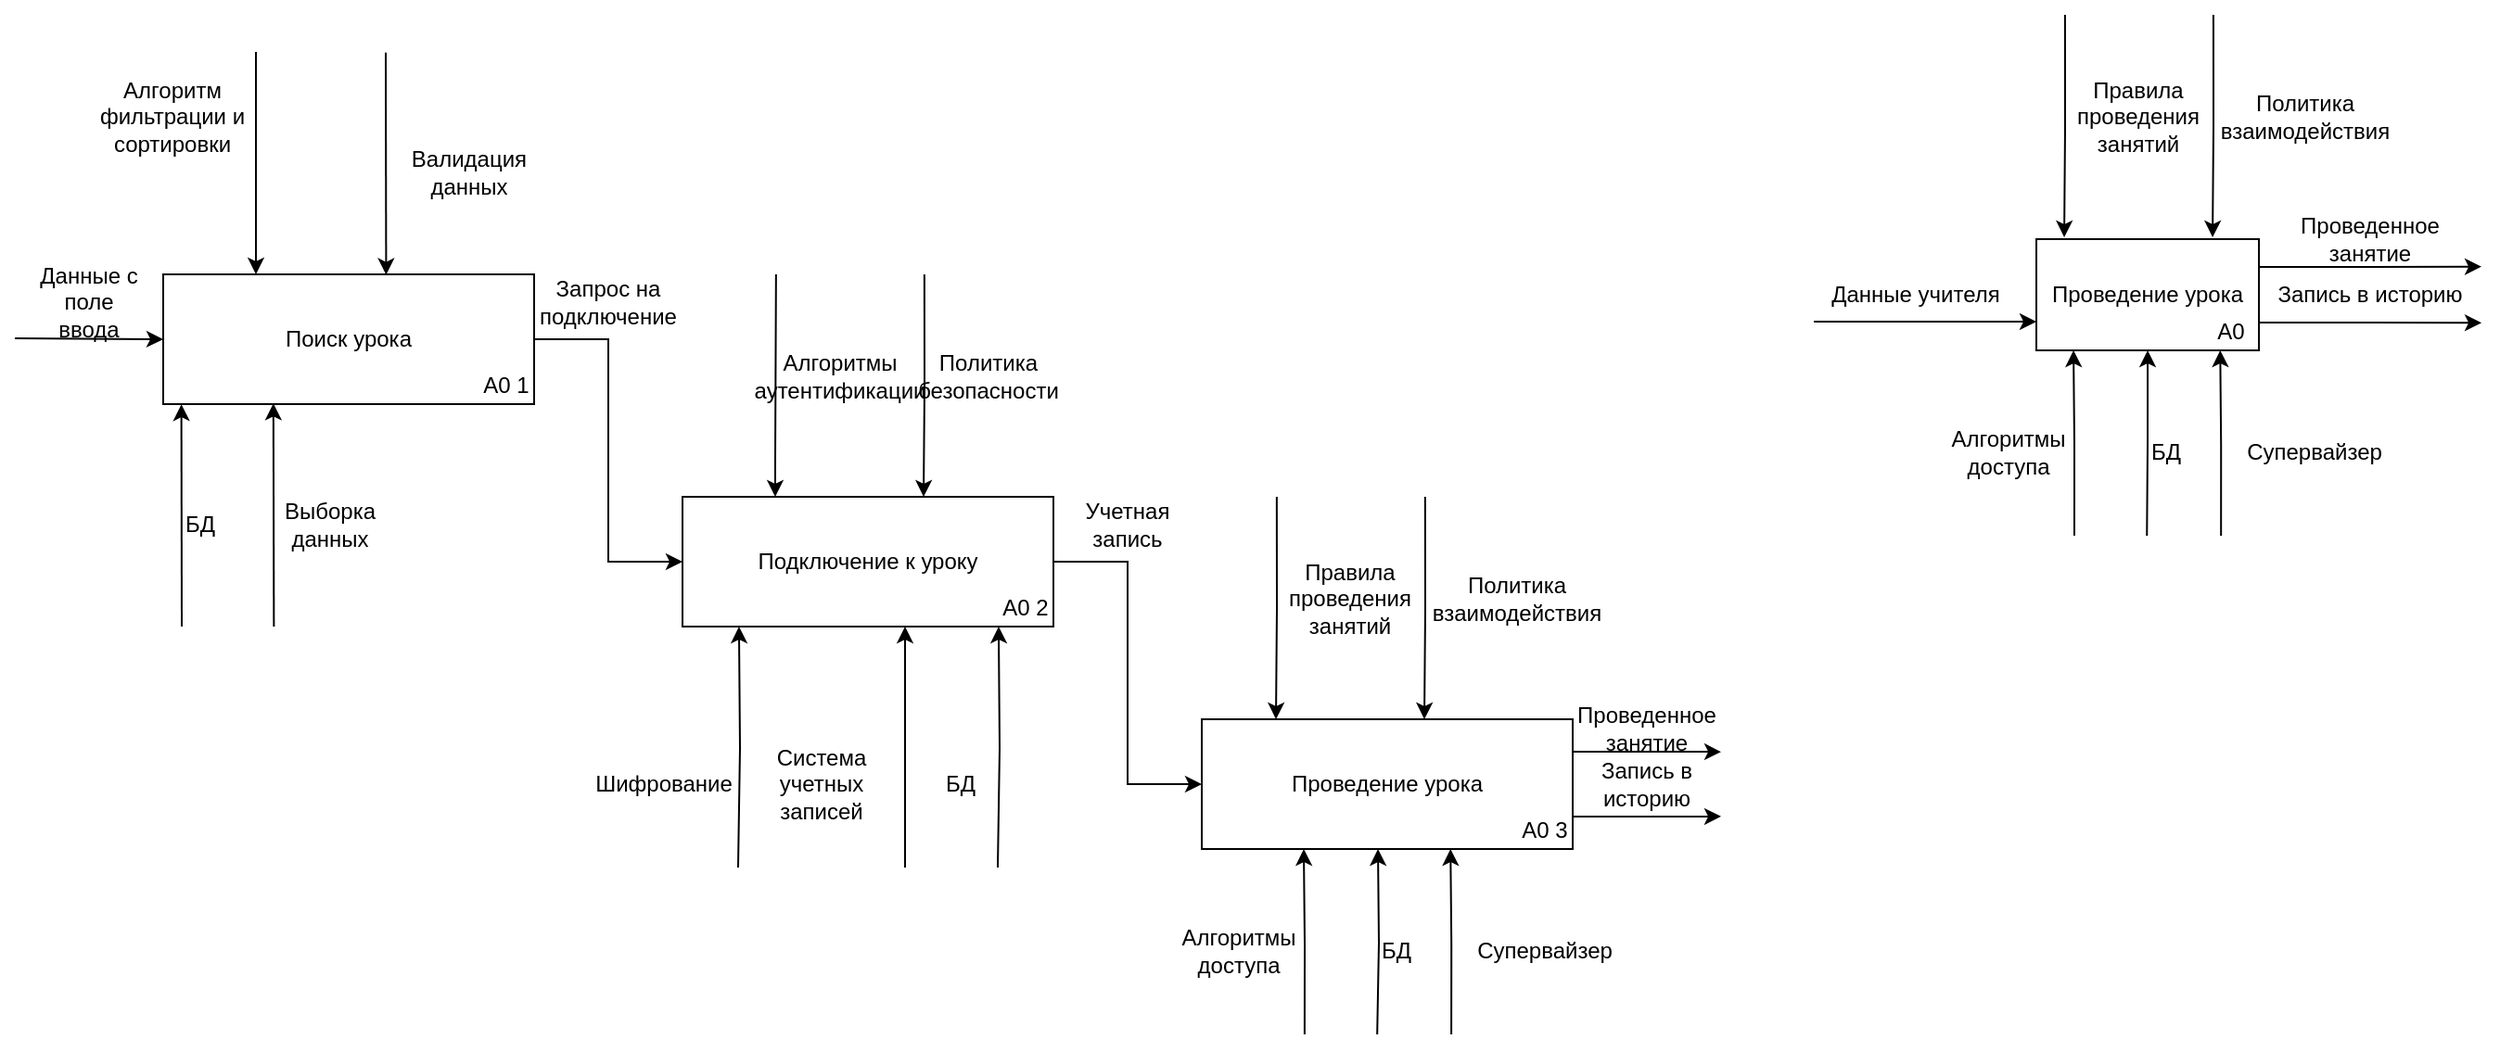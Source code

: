 <mxfile version="24.7.16">
  <diagram name="Page-1" id="90a13364-a465-7bf4-72fc-28e22215d7a0">
    <mxGraphModel dx="421" dy="833" grid="1" gridSize="10" guides="1" tooltips="1" connect="0" arrows="1" fold="1" page="1" pageScale="1.5" pageWidth="1169" pageHeight="826" background="none" math="0" shadow="0">
      <root>
        <mxCell id="0" style=";html=1;" />
        <mxCell id="1" style=";html=1;" parent="0" />
        <mxCell id="KG9s4l7ee__vT4cOAfEA-165" style="edgeStyle=orthogonalEdgeStyle;rounded=0;orthogonalLoop=1;jettySize=auto;html=1;exitX=0.25;exitY=0;exitDx=0;exitDy=0;endArrow=none;endFill=0;startArrow=classic;startFill=1;" parent="1" source="Ozx-jgDvl9_Sezy_uxW_-36" edge="1">
          <mxGeometry relative="1" as="geometry">
            <mxPoint x="510.429" y="170" as="targetPoint" />
            <Array as="points">
              <mxPoint x="510" y="270" />
              <mxPoint x="510" y="270" />
            </Array>
          </mxGeometry>
        </mxCell>
        <mxCell id="KG9s4l7ee__vT4cOAfEA-169" style="edgeStyle=orthogonalEdgeStyle;rounded=0;orthogonalLoop=1;jettySize=auto;html=1;exitX=0.25;exitY=1;exitDx=0;exitDy=0;startArrow=classic;startFill=1;endArrow=none;endFill=0;" parent="1" edge="1">
          <mxGeometry relative="1" as="geometry">
            <mxPoint x="489.996" y="490.0" as="targetPoint" />
            <mxPoint x="490.47" y="360" as="sourcePoint" />
          </mxGeometry>
        </mxCell>
        <mxCell id="KG9s4l7ee__vT4cOAfEA-173" style="edgeStyle=orthogonalEdgeStyle;rounded=0;orthogonalLoop=1;jettySize=auto;html=1;exitX=1;exitY=0.5;exitDx=0;exitDy=0;entryX=0;entryY=0.5;entryDx=0;entryDy=0;" parent="1" source="Ozx-jgDvl9_Sezy_uxW_-36" target="Ozx-jgDvl9_Sezy_uxW_-37" edge="1">
          <mxGeometry relative="1" as="geometry" />
        </mxCell>
        <mxCell id="Ozx-jgDvl9_Sezy_uxW_-36" value="Подключение к уроку" style="rounded=0;whiteSpace=wrap;html=1;" parent="1" vertex="1">
          <mxGeometry x="460" y="290" width="200" height="70" as="geometry" />
        </mxCell>
        <mxCell id="KG9s4l7ee__vT4cOAfEA-174" style="edgeStyle=orthogonalEdgeStyle;rounded=0;orthogonalLoop=1;jettySize=auto;html=1;exitX=1;exitY=0.25;exitDx=0;exitDy=0;" parent="1" source="Ozx-jgDvl9_Sezy_uxW_-37" edge="1">
          <mxGeometry relative="1" as="geometry">
            <mxPoint x="1020" y="427.571" as="targetPoint" />
          </mxGeometry>
        </mxCell>
        <mxCell id="KG9s4l7ee__vT4cOAfEA-177" style="edgeStyle=orthogonalEdgeStyle;rounded=0;orthogonalLoop=1;jettySize=auto;html=1;exitX=1;exitY=0.75;exitDx=0;exitDy=0;" parent="1" source="Ozx-jgDvl9_Sezy_uxW_-37" edge="1">
          <mxGeometry relative="1" as="geometry">
            <mxPoint x="1020" y="462.429" as="targetPoint" />
          </mxGeometry>
        </mxCell>
        <mxCell id="Ozx-jgDvl9_Sezy_uxW_-37" value="Проведение урока" style="rounded=0;whiteSpace=wrap;html=1;" parent="1" vertex="1">
          <mxGeometry x="740" y="410" width="200" height="70" as="geometry" />
        </mxCell>
        <mxCell id="KG9s4l7ee__vT4cOAfEA-105" style="edgeStyle=orthogonalEdgeStyle;rounded=0;orthogonalLoop=1;jettySize=auto;html=1;exitX=1;exitY=0.25;exitDx=0;exitDy=0;" parent="1" source="KG9s4l7ee__vT4cOAfEA-100" edge="1">
          <mxGeometry relative="1" as="geometry">
            <mxPoint x="1430.03" y="165.857" as="targetPoint" />
          </mxGeometry>
        </mxCell>
        <mxCell id="KG9s4l7ee__vT4cOAfEA-106" style="edgeStyle=orthogonalEdgeStyle;rounded=0;orthogonalLoop=1;jettySize=auto;html=1;exitX=1;exitY=0.75;exitDx=0;exitDy=0;" parent="1" source="KG9s4l7ee__vT4cOAfEA-100" edge="1">
          <mxGeometry relative="1" as="geometry">
            <mxPoint x="1430.03" y="196.143" as="targetPoint" />
          </mxGeometry>
        </mxCell>
        <mxCell id="KG9s4l7ee__vT4cOAfEA-110" style="edgeStyle=orthogonalEdgeStyle;rounded=0;orthogonalLoop=1;jettySize=auto;html=1;exitX=0;exitY=0.75;exitDx=0;exitDy=0;startArrow=classic;startFill=1;endArrow=none;endFill=0;" parent="1" edge="1">
          <mxGeometry relative="1" as="geometry">
            <mxPoint x="1070.03" y="195.51" as="targetPoint" />
            <mxPoint x="1190" y="195.51" as="sourcePoint" />
          </mxGeometry>
        </mxCell>
        <mxCell id="KG9s4l7ee__vT4cOAfEA-116" style="edgeStyle=orthogonalEdgeStyle;rounded=0;orthogonalLoop=1;jettySize=auto;html=1;exitX=0.25;exitY=1;exitDx=0;exitDy=0;startArrow=classic;startFill=1;endArrow=none;endFill=0;" parent="1" edge="1">
          <mxGeometry relative="1" as="geometry">
            <mxPoint x="1210.479" y="311" as="targetPoint" />
            <mxPoint x="1210.028" y="211" as="sourcePoint" />
          </mxGeometry>
        </mxCell>
        <mxCell id="KG9s4l7ee__vT4cOAfEA-117" style="edgeStyle=orthogonalEdgeStyle;rounded=0;orthogonalLoop=1;jettySize=auto;html=1;exitX=0.75;exitY=1;exitDx=0;exitDy=0;endArrow=none;endFill=0;startArrow=classic;startFill=1;" parent="1" edge="1">
          <mxGeometry relative="1" as="geometry">
            <mxPoint x="1289.579" y="311" as="targetPoint" />
            <mxPoint x="1289.142" y="211" as="sourcePoint" />
          </mxGeometry>
        </mxCell>
        <mxCell id="KG9s4l7ee__vT4cOAfEA-129" style="edgeStyle=orthogonalEdgeStyle;rounded=0;orthogonalLoop=1;jettySize=auto;html=1;exitX=0.5;exitY=1;exitDx=0;exitDy=0;startArrow=classic;startFill=1;endArrow=none;endFill=0;" parent="1" source="KG9s4l7ee__vT4cOAfEA-100" edge="1">
          <mxGeometry relative="1" as="geometry">
            <mxPoint x="1249.618" y="311" as="targetPoint" />
          </mxGeometry>
        </mxCell>
        <mxCell id="KG9s4l7ee__vT4cOAfEA-100" value="Проведение урока" style="rounded=0;whiteSpace=wrap;html=1;" parent="1" vertex="1">
          <mxGeometry x="1190" y="151" width="120.03" height="60" as="geometry" />
        </mxCell>
        <mxCell id="KG9s4l7ee__vT4cOAfEA-111" value="Данные учителя" style="text;html=1;align=center;verticalAlign=middle;whiteSpace=wrap;rounded=0;" parent="1" vertex="1">
          <mxGeometry x="1070" y="166" width="109.97" height="30" as="geometry" />
        </mxCell>
        <mxCell id="KG9s4l7ee__vT4cOAfEA-115" value="Проведенное занятие" style="text;html=1;align=center;verticalAlign=middle;whiteSpace=wrap;rounded=0;" parent="1" vertex="1">
          <mxGeometry x="1310.03" y="136" width="120" height="30" as="geometry" />
        </mxCell>
        <mxCell id="KG9s4l7ee__vT4cOAfEA-118" value="Алгоритмы доступа" style="text;html=1;align=center;verticalAlign=middle;whiteSpace=wrap;rounded=0;" parent="1" vertex="1">
          <mxGeometry x="1145.03" y="251" width="60" height="30" as="geometry" />
        </mxCell>
        <mxCell id="KG9s4l7ee__vT4cOAfEA-119" value="Супервайзер" style="text;html=1;align=center;verticalAlign=middle;whiteSpace=wrap;rounded=0;" parent="1" vertex="1">
          <mxGeometry x="1310" y="251" width="60" height="30" as="geometry" />
        </mxCell>
        <mxCell id="KG9s4l7ee__vT4cOAfEA-124" value="А0" style="text;html=1;align=center;verticalAlign=middle;whiteSpace=wrap;rounded=0;" parent="1" vertex="1">
          <mxGeometry x="1280" y="191" width="30" height="20" as="geometry" />
        </mxCell>
        <mxCell id="KG9s4l7ee__vT4cOAfEA-125" value="Запись в историю" style="text;html=1;align=center;verticalAlign=middle;whiteSpace=wrap;rounded=0;" parent="1" vertex="1">
          <mxGeometry x="1310.03" y="166" width="120" height="30" as="geometry" />
        </mxCell>
        <mxCell id="KG9s4l7ee__vT4cOAfEA-130" value="БД" style="text;html=1;align=center;verticalAlign=middle;whiteSpace=wrap;rounded=0;" parent="1" vertex="1">
          <mxGeometry x="1230.03" y="251" width="60" height="30" as="geometry" />
        </mxCell>
        <mxCell id="KG9s4l7ee__vT4cOAfEA-160" style="edgeStyle=orthogonalEdgeStyle;rounded=0;orthogonalLoop=1;jettySize=auto;html=1;exitX=1;exitY=0.5;exitDx=0;exitDy=0;entryX=0;entryY=0.5;entryDx=0;entryDy=0;" parent="1" source="KG9s4l7ee__vT4cOAfEA-148" target="Ozx-jgDvl9_Sezy_uxW_-36" edge="1">
          <mxGeometry relative="1" as="geometry" />
        </mxCell>
        <mxCell id="KG9s4l7ee__vT4cOAfEA-161" style="edgeStyle=orthogonalEdgeStyle;rounded=0;orthogonalLoop=1;jettySize=auto;html=1;exitX=0;exitY=0.5;exitDx=0;exitDy=0;startArrow=classic;startFill=1;endArrow=none;endFill=0;" parent="1" source="KG9s4l7ee__vT4cOAfEA-148" edge="1">
          <mxGeometry relative="1" as="geometry">
            <mxPoint x="100" y="204.5" as="targetPoint" />
          </mxGeometry>
        </mxCell>
        <mxCell id="KG9s4l7ee__vT4cOAfEA-148" value="Поиск урока" style="rounded=0;whiteSpace=wrap;html=1;" parent="1" vertex="1">
          <mxGeometry x="180" y="170" width="200" height="70" as="geometry" />
        </mxCell>
        <mxCell id="KG9s4l7ee__vT4cOAfEA-149" value="" style="endArrow=classic;html=1;rounded=0;entryX=0.25;entryY=0;entryDx=0;entryDy=0;" parent="1" target="KG9s4l7ee__vT4cOAfEA-148" edge="1">
          <mxGeometry width="50" height="50" relative="1" as="geometry">
            <mxPoint x="230" y="50" as="sourcePoint" />
            <mxPoint x="310" y="250" as="targetPoint" />
          </mxGeometry>
        </mxCell>
        <mxCell id="KG9s4l7ee__vT4cOAfEA-150" value="Алгоритм фильтрации и сортировки" style="text;html=1;align=center;verticalAlign=middle;whiteSpace=wrap;rounded=0;" parent="1" vertex="1">
          <mxGeometry x="140" y="70" width="90" height="30" as="geometry" />
        </mxCell>
        <mxCell id="KG9s4l7ee__vT4cOAfEA-152" value="" style="endArrow=classic;html=1;rounded=0;entryX=0.601;entryY=0.004;entryDx=0;entryDy=0;entryPerimeter=0;" parent="1" target="KG9s4l7ee__vT4cOAfEA-148" edge="1">
          <mxGeometry width="50" height="50" relative="1" as="geometry">
            <mxPoint x="300" y="50.4" as="sourcePoint" />
            <mxPoint x="300" y="170.4" as="targetPoint" />
          </mxGeometry>
        </mxCell>
        <mxCell id="KG9s4l7ee__vT4cOAfEA-153" value="Валидация данных" style="text;html=1;align=center;verticalAlign=middle;whiteSpace=wrap;rounded=0;" parent="1" vertex="1">
          <mxGeometry x="300" y="100" width="90" height="30" as="geometry" />
        </mxCell>
        <mxCell id="KG9s4l7ee__vT4cOAfEA-156" value="" style="endArrow=classic;html=1;rounded=0;entryX=0.297;entryY=0.995;entryDx=0;entryDy=0;entryPerimeter=0;" parent="1" target="KG9s4l7ee__vT4cOAfEA-148" edge="1">
          <mxGeometry width="50" height="50" relative="1" as="geometry">
            <mxPoint x="239.68" y="360" as="sourcePoint" />
            <mxPoint x="240" y="240" as="targetPoint" />
          </mxGeometry>
        </mxCell>
        <mxCell id="KG9s4l7ee__vT4cOAfEA-157" value="Выборка данных" style="text;html=1;align=center;verticalAlign=middle;whiteSpace=wrap;rounded=0;" parent="1" vertex="1">
          <mxGeometry x="240.06" y="290" width="60" height="30" as="geometry" />
        </mxCell>
        <mxCell id="KG9s4l7ee__vT4cOAfEA-158" value="" style="endArrow=classic;html=1;rounded=0;entryX=0.049;entryY=1.001;entryDx=0;entryDy=0;entryPerimeter=0;" parent="1" target="KG9s4l7ee__vT4cOAfEA-148" edge="1">
          <mxGeometry width="50" height="50" relative="1" as="geometry">
            <mxPoint x="190" y="360" as="sourcePoint" />
            <mxPoint x="190" y="240" as="targetPoint" />
          </mxGeometry>
        </mxCell>
        <mxCell id="KG9s4l7ee__vT4cOAfEA-159" value="БД" style="text;html=1;align=center;verticalAlign=middle;whiteSpace=wrap;rounded=0;" parent="1" vertex="1">
          <mxGeometry x="190" y="295" width="20" height="20" as="geometry" />
        </mxCell>
        <mxCell id="KG9s4l7ee__vT4cOAfEA-163" value="Данные с поле ввода" style="text;html=1;align=center;verticalAlign=middle;whiteSpace=wrap;rounded=0;" parent="1" vertex="1">
          <mxGeometry x="110" y="170" width="60" height="30" as="geometry" />
        </mxCell>
        <mxCell id="KG9s4l7ee__vT4cOAfEA-164" value="Запрос на подключение" style="text;html=1;align=center;verticalAlign=middle;whiteSpace=wrap;rounded=0;" parent="1" vertex="1">
          <mxGeometry x="390" y="170" width="60" height="30" as="geometry" />
        </mxCell>
        <mxCell id="KG9s4l7ee__vT4cOAfEA-167" style="edgeStyle=orthogonalEdgeStyle;rounded=0;orthogonalLoop=1;jettySize=auto;html=1;exitX=0.25;exitY=0;exitDx=0;exitDy=0;endArrow=none;endFill=0;startArrow=classic;startFill=1;" parent="1" edge="1">
          <mxGeometry relative="1" as="geometry">
            <mxPoint x="590.429" y="170" as="targetPoint" />
            <mxPoint x="590" y="290" as="sourcePoint" />
          </mxGeometry>
        </mxCell>
        <mxCell id="KG9s4l7ee__vT4cOAfEA-170" value="БД" style="text;html=1;align=center;verticalAlign=middle;whiteSpace=wrap;rounded=0;" parent="1" vertex="1">
          <mxGeometry x="580" y="430" width="60" height="30" as="geometry" />
        </mxCell>
        <mxCell id="KG9s4l7ee__vT4cOAfEA-171" style="edgeStyle=orthogonalEdgeStyle;rounded=0;orthogonalLoop=1;jettySize=auto;html=1;startArrow=classic;startFill=1;endArrow=none;endFill=0;" parent="1" edge="1">
          <mxGeometry relative="1" as="geometry">
            <mxPoint x="580" y="490" as="targetPoint" />
            <mxPoint x="580" y="360" as="sourcePoint" />
            <Array as="points">
              <mxPoint x="580" y="360" />
            </Array>
          </mxGeometry>
        </mxCell>
        <mxCell id="KG9s4l7ee__vT4cOAfEA-172" value="Система учетных записей" style="text;html=1;align=center;verticalAlign=middle;whiteSpace=wrap;rounded=0;" parent="1" vertex="1">
          <mxGeometry x="500" y="430" width="70" height="30" as="geometry" />
        </mxCell>
        <mxCell id="KG9s4l7ee__vT4cOAfEA-175" value="Проведенное занятие" style="text;html=1;align=center;verticalAlign=middle;whiteSpace=wrap;rounded=0;" parent="1" vertex="1">
          <mxGeometry x="940" y="400" width="80" height="30" as="geometry" />
        </mxCell>
        <mxCell id="KG9s4l7ee__vT4cOAfEA-176" value="Запись в историю" style="text;html=1;align=center;verticalAlign=middle;whiteSpace=wrap;rounded=0;" parent="1" vertex="1">
          <mxGeometry x="940" y="430" width="80" height="30" as="geometry" />
        </mxCell>
        <mxCell id="KG9s4l7ee__vT4cOAfEA-178" value="Учетная запись" style="text;html=1;align=center;verticalAlign=middle;whiteSpace=wrap;rounded=0;" parent="1" vertex="1">
          <mxGeometry x="670" y="292.5" width="60" height="25" as="geometry" />
        </mxCell>
        <mxCell id="KG9s4l7ee__vT4cOAfEA-179" value="Правила проведения занятий" style="text;html=1;align=center;verticalAlign=middle;whiteSpace=wrap;rounded=0;" parent="1" vertex="1">
          <mxGeometry x="790" y="330" width="60" height="30" as="geometry" />
        </mxCell>
        <mxCell id="KG9s4l7ee__vT4cOAfEA-180" value="&lt;font style=&quot;font-size: 12px;&quot;&gt;Алгоритмы аутентификации&lt;/font&gt;" style="text;html=1;align=center;verticalAlign=middle;whiteSpace=wrap;rounded=0;" parent="1" vertex="1">
          <mxGeometry x="525" y="210" width="40" height="30" as="geometry" />
        </mxCell>
        <mxCell id="KG9s4l7ee__vT4cOAfEA-181" style="edgeStyle=orthogonalEdgeStyle;rounded=0;orthogonalLoop=1;jettySize=auto;html=1;exitX=0.25;exitY=0;exitDx=0;exitDy=0;endArrow=none;endFill=0;startArrow=classic;startFill=1;" parent="1" edge="1">
          <mxGeometry relative="1" as="geometry">
            <mxPoint x="780.429" y="290" as="targetPoint" />
            <mxPoint x="780" y="410" as="sourcePoint" />
          </mxGeometry>
        </mxCell>
        <mxCell id="KG9s4l7ee__vT4cOAfEA-184" style="edgeStyle=orthogonalEdgeStyle;rounded=0;orthogonalLoop=1;jettySize=auto;html=1;exitX=0.25;exitY=0;exitDx=0;exitDy=0;endArrow=none;endFill=0;startArrow=classic;startFill=1;" parent="1" edge="1">
          <mxGeometry relative="1" as="geometry">
            <mxPoint x="860.429" y="290" as="targetPoint" />
            <mxPoint x="860" y="410" as="sourcePoint" />
          </mxGeometry>
        </mxCell>
        <mxCell id="KG9s4l7ee__vT4cOAfEA-185" value="Политика взаимодействия" style="text;html=1;align=center;verticalAlign=middle;whiteSpace=wrap;rounded=0;" parent="1" vertex="1">
          <mxGeometry x="880" y="330" width="60" height="30" as="geometry" />
        </mxCell>
        <mxCell id="KG9s4l7ee__vT4cOAfEA-186" value="Политика безопасности" style="text;html=1;align=center;verticalAlign=middle;whiteSpace=wrap;rounded=0;" parent="1" vertex="1">
          <mxGeometry x="595" y="210" width="60" height="30" as="geometry" />
        </mxCell>
        <mxCell id="KG9s4l7ee__vT4cOAfEA-189" style="edgeStyle=orthogonalEdgeStyle;rounded=0;orthogonalLoop=1;jettySize=auto;html=1;exitX=0.25;exitY=1;exitDx=0;exitDy=0;startArrow=classic;startFill=1;endArrow=none;endFill=0;" parent="1" edge="1">
          <mxGeometry relative="1" as="geometry">
            <mxPoint x="795.449" y="580" as="targetPoint" />
            <mxPoint x="794.997" y="480" as="sourcePoint" />
          </mxGeometry>
        </mxCell>
        <mxCell id="KG9s4l7ee__vT4cOAfEA-190" style="edgeStyle=orthogonalEdgeStyle;rounded=0;orthogonalLoop=1;jettySize=auto;html=1;exitX=0.75;exitY=1;exitDx=0;exitDy=0;endArrow=none;endFill=0;startArrow=classic;startFill=1;" parent="1" edge="1">
          <mxGeometry relative="1" as="geometry">
            <mxPoint x="874.549" y="580" as="targetPoint" />
            <mxPoint x="874.113" y="480" as="sourcePoint" />
          </mxGeometry>
        </mxCell>
        <mxCell id="KG9s4l7ee__vT4cOAfEA-191" style="edgeStyle=orthogonalEdgeStyle;rounded=0;orthogonalLoop=1;jettySize=auto;html=1;exitX=0.5;exitY=1;exitDx=0;exitDy=0;startArrow=classic;startFill=1;endArrow=none;endFill=0;" parent="1" edge="1">
          <mxGeometry relative="1" as="geometry">
            <mxPoint x="834.588" y="580" as="targetPoint" />
            <mxPoint x="835" y="480" as="sourcePoint" />
          </mxGeometry>
        </mxCell>
        <mxCell id="KG9s4l7ee__vT4cOAfEA-192" value="Алгоритмы доступа" style="text;html=1;align=center;verticalAlign=middle;whiteSpace=wrap;rounded=0;" parent="1" vertex="1">
          <mxGeometry x="730" y="520" width="60" height="30" as="geometry" />
        </mxCell>
        <mxCell id="KG9s4l7ee__vT4cOAfEA-193" value="Супервайзер" style="text;html=1;align=center;verticalAlign=middle;whiteSpace=wrap;rounded=0;" parent="1" vertex="1">
          <mxGeometry x="894.97" y="520" width="60" height="30" as="geometry" />
        </mxCell>
        <mxCell id="KG9s4l7ee__vT4cOAfEA-194" value="БД" style="text;html=1;align=center;verticalAlign=middle;whiteSpace=wrap;rounded=0;" parent="1" vertex="1">
          <mxGeometry x="815" y="520" width="60" height="30" as="geometry" />
        </mxCell>
        <mxCell id="KG9s4l7ee__vT4cOAfEA-195" value="Правила проведения занятий" style="text;html=1;align=center;verticalAlign=middle;whiteSpace=wrap;rounded=0;" parent="1" vertex="1">
          <mxGeometry x="1215.03" y="70" width="60" height="30" as="geometry" />
        </mxCell>
        <mxCell id="KG9s4l7ee__vT4cOAfEA-196" style="edgeStyle=orthogonalEdgeStyle;rounded=0;orthogonalLoop=1;jettySize=auto;html=1;exitX=0.25;exitY=0;exitDx=0;exitDy=0;endArrow=none;endFill=0;startArrow=classic;startFill=1;" parent="1" edge="1">
          <mxGeometry relative="1" as="geometry">
            <mxPoint x="1205.459" y="30" as="targetPoint" />
            <mxPoint x="1205.03" y="150" as="sourcePoint" />
          </mxGeometry>
        </mxCell>
        <mxCell id="KG9s4l7ee__vT4cOAfEA-197" style="edgeStyle=orthogonalEdgeStyle;rounded=0;orthogonalLoop=1;jettySize=auto;html=1;exitX=0.25;exitY=0;exitDx=0;exitDy=0;endArrow=none;endFill=0;startArrow=classic;startFill=1;" parent="1" edge="1">
          <mxGeometry relative="1" as="geometry">
            <mxPoint x="1285.459" y="30" as="targetPoint" />
            <mxPoint x="1285.03" y="150" as="sourcePoint" />
          </mxGeometry>
        </mxCell>
        <mxCell id="KG9s4l7ee__vT4cOAfEA-198" value="Политика взаимодействия" style="text;html=1;align=center;verticalAlign=middle;whiteSpace=wrap;rounded=0;" parent="1" vertex="1">
          <mxGeometry x="1305.03" y="70" width="60" height="30" as="geometry" />
        </mxCell>
        <mxCell id="KG9s4l7ee__vT4cOAfEA-199" value="А0 1" style="text;html=1;align=center;verticalAlign=middle;whiteSpace=wrap;rounded=0;" parent="1" vertex="1">
          <mxGeometry x="350" y="220" width="30" height="20" as="geometry" />
        </mxCell>
        <mxCell id="KG9s4l7ee__vT4cOAfEA-200" value="А0 2" style="text;html=1;align=center;verticalAlign=middle;whiteSpace=wrap;rounded=0;" parent="1" vertex="1">
          <mxGeometry x="630" y="340" width="30" height="20" as="geometry" />
        </mxCell>
        <mxCell id="KG9s4l7ee__vT4cOAfEA-201" value="А0 3" style="text;html=1;align=center;verticalAlign=middle;whiteSpace=wrap;rounded=0;" parent="1" vertex="1">
          <mxGeometry x="910" y="460" width="30" height="20" as="geometry" />
        </mxCell>
        <mxCell id="DKajhdbmK_26fVMoA4fD-1" style="edgeStyle=orthogonalEdgeStyle;rounded=0;orthogonalLoop=1;jettySize=auto;html=1;exitX=0.25;exitY=1;exitDx=0;exitDy=0;startArrow=classic;startFill=1;endArrow=none;endFill=0;" edge="1" parent="1">
          <mxGeometry relative="1" as="geometry">
            <mxPoint x="629.996" y="490.0" as="targetPoint" />
            <mxPoint x="630.47" y="360" as="sourcePoint" />
          </mxGeometry>
        </mxCell>
        <mxCell id="DKajhdbmK_26fVMoA4fD-2" value="Шифрование" style="text;html=1;align=center;verticalAlign=middle;whiteSpace=wrap;rounded=0;" vertex="1" parent="1">
          <mxGeometry x="420" y="430" width="60" height="30" as="geometry" />
        </mxCell>
      </root>
    </mxGraphModel>
  </diagram>
</mxfile>
